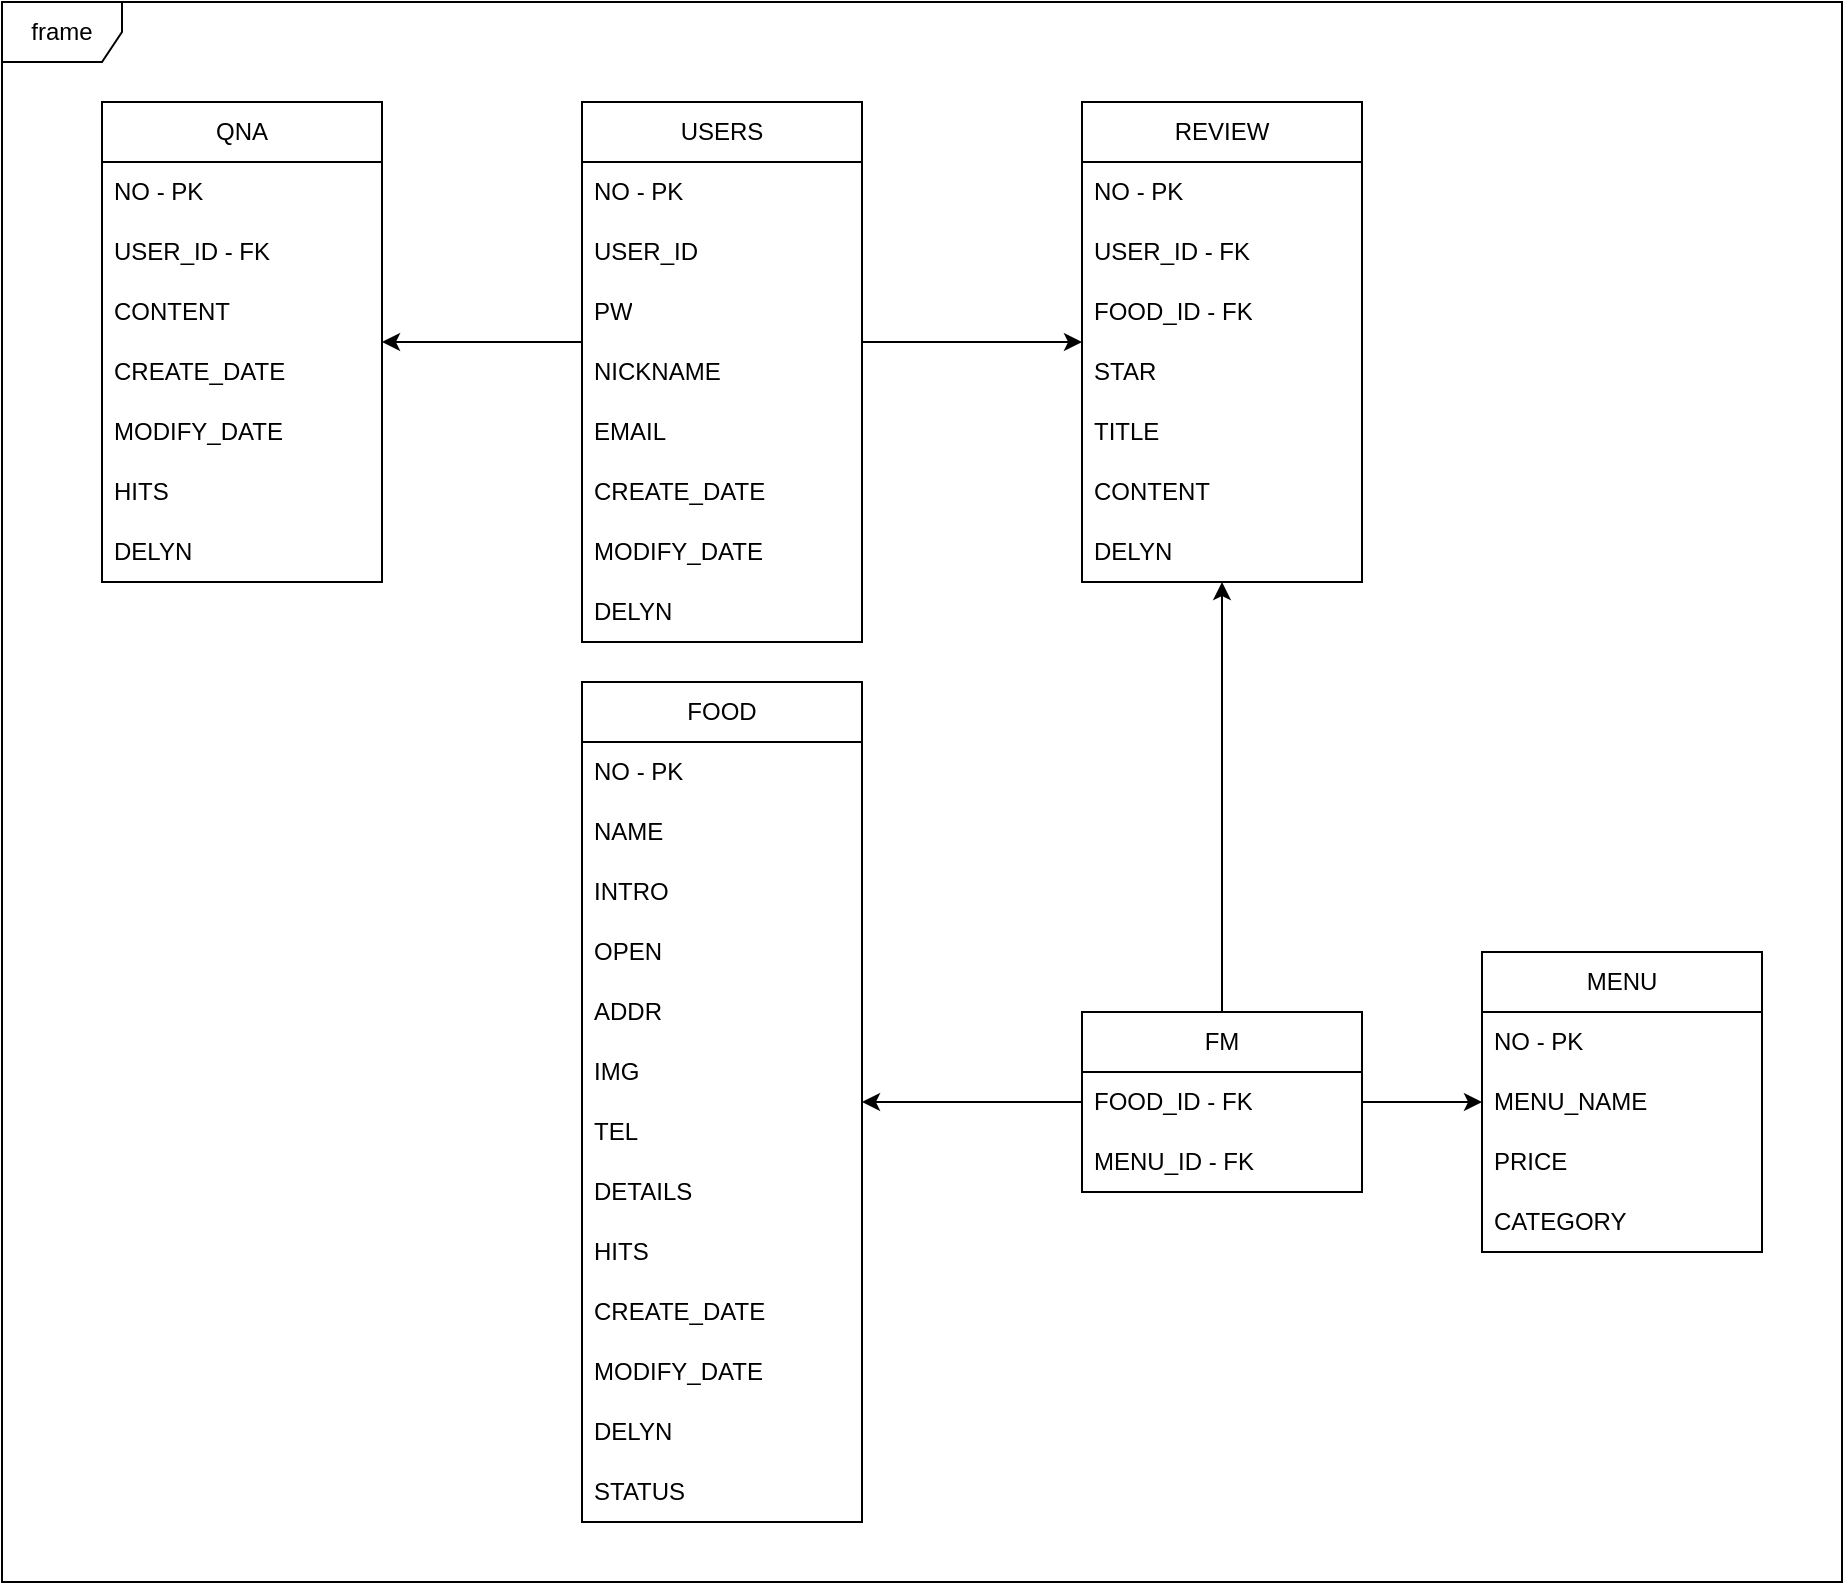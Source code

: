 <mxfile version="22.1.16" type="device">
  <diagram name="Page-1" id="Fc4EH6deI8Ph9MazfwW_">
    <mxGraphModel dx="2245" dy="712" grid="1" gridSize="10" guides="1" tooltips="1" connect="1" arrows="1" fold="1" page="1" pageScale="1" pageWidth="850" pageHeight="1100" math="0" shadow="0">
      <root>
        <mxCell id="0" />
        <mxCell id="1" parent="0" />
        <mxCell id="24X6Qpfc17m3YtfsctZd-2" value="FOOD" style="swimlane;fontStyle=0;childLayout=stackLayout;horizontal=1;startSize=30;horizontalStack=0;resizeParent=1;resizeParentMax=0;resizeLast=0;collapsible=1;marginBottom=0;whiteSpace=wrap;html=1;" parent="1" vertex="1">
          <mxGeometry x="-150" y="450" width="140" height="420" as="geometry" />
        </mxCell>
        <mxCell id="24X6Qpfc17m3YtfsctZd-3" value="NO - PK" style="text;strokeColor=none;fillColor=none;align=left;verticalAlign=middle;spacingLeft=4;spacingRight=4;overflow=hidden;points=[[0,0.5],[1,0.5]];portConstraint=eastwest;rotatable=0;whiteSpace=wrap;html=1;" parent="24X6Qpfc17m3YtfsctZd-2" vertex="1">
          <mxGeometry y="30" width="140" height="30" as="geometry" />
        </mxCell>
        <mxCell id="24X6Qpfc17m3YtfsctZd-4" value="NAME" style="text;strokeColor=none;fillColor=none;align=left;verticalAlign=middle;spacingLeft=4;spacingRight=4;overflow=hidden;points=[[0,0.5],[1,0.5]];portConstraint=eastwest;rotatable=0;whiteSpace=wrap;html=1;" parent="24X6Qpfc17m3YtfsctZd-2" vertex="1">
          <mxGeometry y="60" width="140" height="30" as="geometry" />
        </mxCell>
        <mxCell id="24X6Qpfc17m3YtfsctZd-6" value="INTRO&lt;br&gt;" style="text;strokeColor=none;fillColor=none;align=left;verticalAlign=middle;spacingLeft=4;spacingRight=4;overflow=hidden;points=[[0,0.5],[1,0.5]];portConstraint=eastwest;rotatable=0;whiteSpace=wrap;html=1;" parent="24X6Qpfc17m3YtfsctZd-2" vertex="1">
          <mxGeometry y="90" width="140" height="30" as="geometry" />
        </mxCell>
        <mxCell id="24X6Qpfc17m3YtfsctZd-5" value="OPEN" style="text;strokeColor=none;fillColor=none;align=left;verticalAlign=middle;spacingLeft=4;spacingRight=4;overflow=hidden;points=[[0,0.5],[1,0.5]];portConstraint=eastwest;rotatable=0;whiteSpace=wrap;html=1;" parent="24X6Qpfc17m3YtfsctZd-2" vertex="1">
          <mxGeometry y="120" width="140" height="30" as="geometry" />
        </mxCell>
        <mxCell id="BkfXYvSl1K5qGAsk3qgm-1" value="ADDR" style="text;strokeColor=none;fillColor=none;align=left;verticalAlign=middle;spacingLeft=4;spacingRight=4;overflow=hidden;points=[[0,0.5],[1,0.5]];portConstraint=eastwest;rotatable=0;whiteSpace=wrap;html=1;" parent="24X6Qpfc17m3YtfsctZd-2" vertex="1">
          <mxGeometry y="150" width="140" height="30" as="geometry" />
        </mxCell>
        <mxCell id="24X6Qpfc17m3YtfsctZd-7" value="IMG" style="text;strokeColor=none;fillColor=none;align=left;verticalAlign=middle;spacingLeft=4;spacingRight=4;overflow=hidden;points=[[0,0.5],[1,0.5]];portConstraint=eastwest;rotatable=0;whiteSpace=wrap;html=1;" parent="24X6Qpfc17m3YtfsctZd-2" vertex="1">
          <mxGeometry y="180" width="140" height="30" as="geometry" />
        </mxCell>
        <mxCell id="24X6Qpfc17m3YtfsctZd-8" value="TEL" style="text;strokeColor=none;fillColor=none;align=left;verticalAlign=middle;spacingLeft=4;spacingRight=4;overflow=hidden;points=[[0,0.5],[1,0.5]];portConstraint=eastwest;rotatable=0;whiteSpace=wrap;html=1;" parent="24X6Qpfc17m3YtfsctZd-2" vertex="1">
          <mxGeometry y="210" width="140" height="30" as="geometry" />
        </mxCell>
        <mxCell id="24X6Qpfc17m3YtfsctZd-9" value="DETAILS" style="text;strokeColor=none;fillColor=none;align=left;verticalAlign=middle;spacingLeft=4;spacingRight=4;overflow=hidden;points=[[0,0.5],[1,0.5]];portConstraint=eastwest;rotatable=0;whiteSpace=wrap;html=1;" parent="24X6Qpfc17m3YtfsctZd-2" vertex="1">
          <mxGeometry y="240" width="140" height="30" as="geometry" />
        </mxCell>
        <mxCell id="24X6Qpfc17m3YtfsctZd-10" value="HITS" style="text;strokeColor=none;fillColor=none;align=left;verticalAlign=middle;spacingLeft=4;spacingRight=4;overflow=hidden;points=[[0,0.5],[1,0.5]];portConstraint=eastwest;rotatable=0;whiteSpace=wrap;html=1;" parent="24X6Qpfc17m3YtfsctZd-2" vertex="1">
          <mxGeometry y="270" width="140" height="30" as="geometry" />
        </mxCell>
        <mxCell id="24X6Qpfc17m3YtfsctZd-11" value="CREATE_DATE" style="text;strokeColor=none;fillColor=none;align=left;verticalAlign=middle;spacingLeft=4;spacingRight=4;overflow=hidden;points=[[0,0.5],[1,0.5]];portConstraint=eastwest;rotatable=0;whiteSpace=wrap;html=1;" parent="24X6Qpfc17m3YtfsctZd-2" vertex="1">
          <mxGeometry y="300" width="140" height="30" as="geometry" />
        </mxCell>
        <mxCell id="24X6Qpfc17m3YtfsctZd-22" value="MODIFY_DATE" style="text;strokeColor=none;fillColor=none;align=left;verticalAlign=middle;spacingLeft=4;spacingRight=4;overflow=hidden;points=[[0,0.5],[1,0.5]];portConstraint=eastwest;rotatable=0;whiteSpace=wrap;html=1;" parent="24X6Qpfc17m3YtfsctZd-2" vertex="1">
          <mxGeometry y="330" width="140" height="30" as="geometry" />
        </mxCell>
        <mxCell id="24X6Qpfc17m3YtfsctZd-23" value="DELYN" style="text;strokeColor=none;fillColor=none;align=left;verticalAlign=middle;spacingLeft=4;spacingRight=4;overflow=hidden;points=[[0,0.5],[1,0.5]];portConstraint=eastwest;rotatable=0;whiteSpace=wrap;html=1;" parent="24X6Qpfc17m3YtfsctZd-2" vertex="1">
          <mxGeometry y="360" width="140" height="30" as="geometry" />
        </mxCell>
        <mxCell id="2WoSj3w8CxjMyzN-KUZ_-1" value="STATUS" style="text;strokeColor=none;fillColor=none;align=left;verticalAlign=middle;spacingLeft=4;spacingRight=4;overflow=hidden;points=[[0,0.5],[1,0.5]];portConstraint=eastwest;rotatable=0;whiteSpace=wrap;html=1;" parent="24X6Qpfc17m3YtfsctZd-2" vertex="1">
          <mxGeometry y="390" width="140" height="30" as="geometry" />
        </mxCell>
        <mxCell id="24X6Qpfc17m3YtfsctZd-24" value="REVIEW" style="swimlane;fontStyle=0;childLayout=stackLayout;horizontal=1;startSize=30;horizontalStack=0;resizeParent=1;resizeParentMax=0;resizeLast=0;collapsible=1;marginBottom=0;whiteSpace=wrap;html=1;" parent="1" vertex="1">
          <mxGeometry x="100" y="160" width="140" height="240" as="geometry" />
        </mxCell>
        <mxCell id="24X6Qpfc17m3YtfsctZd-25" value="NO - PK" style="text;strokeColor=none;fillColor=none;align=left;verticalAlign=middle;spacingLeft=4;spacingRight=4;overflow=hidden;points=[[0,0.5],[1,0.5]];portConstraint=eastwest;rotatable=0;whiteSpace=wrap;html=1;" parent="24X6Qpfc17m3YtfsctZd-24" vertex="1">
          <mxGeometry y="30" width="140" height="30" as="geometry" />
        </mxCell>
        <mxCell id="24X6Qpfc17m3YtfsctZd-26" value="USER_ID - FK" style="text;strokeColor=none;fillColor=none;align=left;verticalAlign=middle;spacingLeft=4;spacingRight=4;overflow=hidden;points=[[0,0.5],[1,0.5]];portConstraint=eastwest;rotatable=0;whiteSpace=wrap;html=1;" parent="24X6Qpfc17m3YtfsctZd-24" vertex="1">
          <mxGeometry y="60" width="140" height="30" as="geometry" />
        </mxCell>
        <mxCell id="24X6Qpfc17m3YtfsctZd-27" value="FOOD_ID - FK" style="text;strokeColor=none;fillColor=none;align=left;verticalAlign=middle;spacingLeft=4;spacingRight=4;overflow=hidden;points=[[0,0.5],[1,0.5]];portConstraint=eastwest;rotatable=0;whiteSpace=wrap;html=1;" parent="24X6Qpfc17m3YtfsctZd-24" vertex="1">
          <mxGeometry y="90" width="140" height="30" as="geometry" />
        </mxCell>
        <mxCell id="24X6Qpfc17m3YtfsctZd-28" value="STAR" style="text;strokeColor=none;fillColor=none;align=left;verticalAlign=middle;spacingLeft=4;spacingRight=4;overflow=hidden;points=[[0,0.5],[1,0.5]];portConstraint=eastwest;rotatable=0;whiteSpace=wrap;html=1;" parent="24X6Qpfc17m3YtfsctZd-24" vertex="1">
          <mxGeometry y="120" width="140" height="30" as="geometry" />
        </mxCell>
        <mxCell id="24X6Qpfc17m3YtfsctZd-29" value="TITLE" style="text;strokeColor=none;fillColor=none;align=left;verticalAlign=middle;spacingLeft=4;spacingRight=4;overflow=hidden;points=[[0,0.5],[1,0.5]];portConstraint=eastwest;rotatable=0;whiteSpace=wrap;html=1;" parent="24X6Qpfc17m3YtfsctZd-24" vertex="1">
          <mxGeometry y="150" width="140" height="30" as="geometry" />
        </mxCell>
        <mxCell id="24X6Qpfc17m3YtfsctZd-30" value="CONTENT" style="text;strokeColor=none;fillColor=none;align=left;verticalAlign=middle;spacingLeft=4;spacingRight=4;overflow=hidden;points=[[0,0.5],[1,0.5]];portConstraint=eastwest;rotatable=0;whiteSpace=wrap;html=1;" parent="24X6Qpfc17m3YtfsctZd-24" vertex="1">
          <mxGeometry y="180" width="140" height="30" as="geometry" />
        </mxCell>
        <mxCell id="24X6Qpfc17m3YtfsctZd-31" value="DELYN" style="text;strokeColor=none;fillColor=none;align=left;verticalAlign=middle;spacingLeft=4;spacingRight=4;overflow=hidden;points=[[0,0.5],[1,0.5]];portConstraint=eastwest;rotatable=0;whiteSpace=wrap;html=1;" parent="24X6Qpfc17m3YtfsctZd-24" vertex="1">
          <mxGeometry y="210" width="140" height="30" as="geometry" />
        </mxCell>
        <mxCell id="24X6Qpfc17m3YtfsctZd-36" value="MENU" style="swimlane;fontStyle=0;childLayout=stackLayout;horizontal=1;startSize=30;horizontalStack=0;resizeParent=1;resizeParentMax=0;resizeLast=0;collapsible=1;marginBottom=0;whiteSpace=wrap;html=1;" parent="1" vertex="1">
          <mxGeometry x="300" y="585" width="140" height="150" as="geometry" />
        </mxCell>
        <mxCell id="24X6Qpfc17m3YtfsctZd-37" value="NO - PK" style="text;strokeColor=none;fillColor=none;align=left;verticalAlign=middle;spacingLeft=4;spacingRight=4;overflow=hidden;points=[[0,0.5],[1,0.5]];portConstraint=eastwest;rotatable=0;whiteSpace=wrap;html=1;" parent="24X6Qpfc17m3YtfsctZd-36" vertex="1">
          <mxGeometry y="30" width="140" height="30" as="geometry" />
        </mxCell>
        <mxCell id="wzRVfEE_gkgoSJCQP66S-10" value="MENU_NAME" style="text;strokeColor=none;fillColor=none;align=left;verticalAlign=middle;spacingLeft=4;spacingRight=4;overflow=hidden;points=[[0,0.5],[1,0.5]];portConstraint=eastwest;rotatable=0;whiteSpace=wrap;html=1;" vertex="1" parent="24X6Qpfc17m3YtfsctZd-36">
          <mxGeometry y="60" width="140" height="30" as="geometry" />
        </mxCell>
        <mxCell id="24X6Qpfc17m3YtfsctZd-39" value="PRICE" style="text;strokeColor=none;fillColor=none;align=left;verticalAlign=middle;spacingLeft=4;spacingRight=4;overflow=hidden;points=[[0,0.5],[1,0.5]];portConstraint=eastwest;rotatable=0;whiteSpace=wrap;html=1;" parent="24X6Qpfc17m3YtfsctZd-36" vertex="1">
          <mxGeometry y="90" width="140" height="30" as="geometry" />
        </mxCell>
        <mxCell id="24X6Qpfc17m3YtfsctZd-40" value="CATEGORY" style="text;strokeColor=none;fillColor=none;align=left;verticalAlign=middle;spacingLeft=4;spacingRight=4;overflow=hidden;points=[[0,0.5],[1,0.5]];portConstraint=eastwest;rotatable=0;whiteSpace=wrap;html=1;" parent="24X6Qpfc17m3YtfsctZd-36" vertex="1">
          <mxGeometry y="120" width="140" height="30" as="geometry" />
        </mxCell>
        <mxCell id="24X6Qpfc17m3YtfsctZd-61" style="edgeStyle=orthogonalEdgeStyle;rounded=0;orthogonalLoop=1;jettySize=auto;html=1;" parent="1" source="24X6Qpfc17m3YtfsctZd-48" target="24X6Qpfc17m3YtfsctZd-24" edge="1">
          <mxGeometry relative="1" as="geometry">
            <Array as="points">
              <mxPoint x="40" y="280" />
              <mxPoint x="40" y="280" />
            </Array>
          </mxGeometry>
        </mxCell>
        <mxCell id="Cx8gX_D4IDSzYWQLu84b-2" style="edgeStyle=orthogonalEdgeStyle;rounded=0;orthogonalLoop=1;jettySize=auto;html=1;" parent="1" source="24X6Qpfc17m3YtfsctZd-48" target="24X6Qpfc17m3YtfsctZd-64" edge="1">
          <mxGeometry relative="1" as="geometry">
            <Array as="points">
              <mxPoint x="-170" y="280" />
              <mxPoint x="-170" y="280" />
            </Array>
          </mxGeometry>
        </mxCell>
        <mxCell id="24X6Qpfc17m3YtfsctZd-48" value="USERS" style="swimlane;fontStyle=0;childLayout=stackLayout;horizontal=1;startSize=30;horizontalStack=0;resizeParent=1;resizeParentMax=0;resizeLast=0;collapsible=1;marginBottom=0;whiteSpace=wrap;html=1;" parent="1" vertex="1">
          <mxGeometry x="-150" y="160" width="140" height="270" as="geometry" />
        </mxCell>
        <mxCell id="24X6Qpfc17m3YtfsctZd-49" value="NO - PK" style="text;strokeColor=none;fillColor=none;align=left;verticalAlign=middle;spacingLeft=4;spacingRight=4;overflow=hidden;points=[[0,0.5],[1,0.5]];portConstraint=eastwest;rotatable=0;whiteSpace=wrap;html=1;" parent="24X6Qpfc17m3YtfsctZd-48" vertex="1">
          <mxGeometry y="30" width="140" height="30" as="geometry" />
        </mxCell>
        <mxCell id="24X6Qpfc17m3YtfsctZd-50" value="USER_ID" style="text;strokeColor=none;fillColor=none;align=left;verticalAlign=middle;spacingLeft=4;spacingRight=4;overflow=hidden;points=[[0,0.5],[1,0.5]];portConstraint=eastwest;rotatable=0;whiteSpace=wrap;html=1;" parent="24X6Qpfc17m3YtfsctZd-48" vertex="1">
          <mxGeometry y="60" width="140" height="30" as="geometry" />
        </mxCell>
        <mxCell id="Cx8gX_D4IDSzYWQLu84b-1" value="PW" style="text;strokeColor=none;fillColor=none;align=left;verticalAlign=middle;spacingLeft=4;spacingRight=4;overflow=hidden;points=[[0,0.5],[1,0.5]];portConstraint=eastwest;rotatable=0;whiteSpace=wrap;html=1;" parent="24X6Qpfc17m3YtfsctZd-48" vertex="1">
          <mxGeometry y="90" width="140" height="30" as="geometry" />
        </mxCell>
        <mxCell id="24X6Qpfc17m3YtfsctZd-51" value="NICKNAME" style="text;strokeColor=none;fillColor=none;align=left;verticalAlign=middle;spacingLeft=4;spacingRight=4;overflow=hidden;points=[[0,0.5],[1,0.5]];portConstraint=eastwest;rotatable=0;whiteSpace=wrap;html=1;" parent="24X6Qpfc17m3YtfsctZd-48" vertex="1">
          <mxGeometry y="120" width="140" height="30" as="geometry" />
        </mxCell>
        <mxCell id="24X6Qpfc17m3YtfsctZd-52" value="EMAIL" style="text;strokeColor=none;fillColor=none;align=left;verticalAlign=middle;spacingLeft=4;spacingRight=4;overflow=hidden;points=[[0,0.5],[1,0.5]];portConstraint=eastwest;rotatable=0;whiteSpace=wrap;html=1;" parent="24X6Qpfc17m3YtfsctZd-48" vertex="1">
          <mxGeometry y="150" width="140" height="30" as="geometry" />
        </mxCell>
        <mxCell id="24X6Qpfc17m3YtfsctZd-53" value="CREATE_DATE" style="text;strokeColor=none;fillColor=none;align=left;verticalAlign=middle;spacingLeft=4;spacingRight=4;overflow=hidden;points=[[0,0.5],[1,0.5]];portConstraint=eastwest;rotatable=0;whiteSpace=wrap;html=1;" parent="24X6Qpfc17m3YtfsctZd-48" vertex="1">
          <mxGeometry y="180" width="140" height="30" as="geometry" />
        </mxCell>
        <mxCell id="24X6Qpfc17m3YtfsctZd-54" value="MODIFY_DATE" style="text;strokeColor=none;fillColor=none;align=left;verticalAlign=middle;spacingLeft=4;spacingRight=4;overflow=hidden;points=[[0,0.5],[1,0.5]];portConstraint=eastwest;rotatable=0;whiteSpace=wrap;html=1;" parent="24X6Qpfc17m3YtfsctZd-48" vertex="1">
          <mxGeometry y="210" width="140" height="30" as="geometry" />
        </mxCell>
        <mxCell id="24X6Qpfc17m3YtfsctZd-55" value="DELYN" style="text;strokeColor=none;fillColor=none;align=left;verticalAlign=middle;spacingLeft=4;spacingRight=4;overflow=hidden;points=[[0,0.5],[1,0.5]];portConstraint=eastwest;rotatable=0;whiteSpace=wrap;html=1;" parent="24X6Qpfc17m3YtfsctZd-48" vertex="1">
          <mxGeometry y="240" width="140" height="30" as="geometry" />
        </mxCell>
        <mxCell id="24X6Qpfc17m3YtfsctZd-64" value="QNA" style="swimlane;fontStyle=0;childLayout=stackLayout;horizontal=1;startSize=30;horizontalStack=0;resizeParent=1;resizeParentMax=0;resizeLast=0;collapsible=1;marginBottom=0;whiteSpace=wrap;html=1;" parent="1" vertex="1">
          <mxGeometry x="-390" y="160" width="140" height="240" as="geometry" />
        </mxCell>
        <mxCell id="24X6Qpfc17m3YtfsctZd-65" value="NO - PK" style="text;strokeColor=none;fillColor=none;align=left;verticalAlign=middle;spacingLeft=4;spacingRight=4;overflow=hidden;points=[[0,0.5],[1,0.5]];portConstraint=eastwest;rotatable=0;whiteSpace=wrap;html=1;" parent="24X6Qpfc17m3YtfsctZd-64" vertex="1">
          <mxGeometry y="30" width="140" height="30" as="geometry" />
        </mxCell>
        <mxCell id="24X6Qpfc17m3YtfsctZd-66" value="USER_ID - FK" style="text;strokeColor=none;fillColor=none;align=left;verticalAlign=middle;spacingLeft=4;spacingRight=4;overflow=hidden;points=[[0,0.5],[1,0.5]];portConstraint=eastwest;rotatable=0;whiteSpace=wrap;html=1;" parent="24X6Qpfc17m3YtfsctZd-64" vertex="1">
          <mxGeometry y="60" width="140" height="30" as="geometry" />
        </mxCell>
        <mxCell id="24X6Qpfc17m3YtfsctZd-67" value="CONTENT" style="text;strokeColor=none;fillColor=none;align=left;verticalAlign=middle;spacingLeft=4;spacingRight=4;overflow=hidden;points=[[0,0.5],[1,0.5]];portConstraint=eastwest;rotatable=0;whiteSpace=wrap;html=1;" parent="24X6Qpfc17m3YtfsctZd-64" vertex="1">
          <mxGeometry y="90" width="140" height="30" as="geometry" />
        </mxCell>
        <mxCell id="24X6Qpfc17m3YtfsctZd-69" value="CREATE_DATE" style="text;strokeColor=none;fillColor=none;align=left;verticalAlign=middle;spacingLeft=4;spacingRight=4;overflow=hidden;points=[[0,0.5],[1,0.5]];portConstraint=eastwest;rotatable=0;whiteSpace=wrap;html=1;" parent="24X6Qpfc17m3YtfsctZd-64" vertex="1">
          <mxGeometry y="120" width="140" height="30" as="geometry" />
        </mxCell>
        <mxCell id="24X6Qpfc17m3YtfsctZd-70" value="MODIFY_DATE" style="text;strokeColor=none;fillColor=none;align=left;verticalAlign=middle;spacingLeft=4;spacingRight=4;overflow=hidden;points=[[0,0.5],[1,0.5]];portConstraint=eastwest;rotatable=0;whiteSpace=wrap;html=1;" parent="24X6Qpfc17m3YtfsctZd-64" vertex="1">
          <mxGeometry y="150" width="140" height="30" as="geometry" />
        </mxCell>
        <mxCell id="24X6Qpfc17m3YtfsctZd-72" value="HITS" style="text;strokeColor=none;fillColor=none;align=left;verticalAlign=middle;spacingLeft=4;spacingRight=4;overflow=hidden;points=[[0,0.5],[1,0.5]];portConstraint=eastwest;rotatable=0;whiteSpace=wrap;html=1;" parent="24X6Qpfc17m3YtfsctZd-64" vertex="1">
          <mxGeometry y="180" width="140" height="30" as="geometry" />
        </mxCell>
        <mxCell id="24X6Qpfc17m3YtfsctZd-71" value="DELYN" style="text;strokeColor=none;fillColor=none;align=left;verticalAlign=middle;spacingLeft=4;spacingRight=4;overflow=hidden;points=[[0,0.5],[1,0.5]];portConstraint=eastwest;rotatable=0;whiteSpace=wrap;html=1;" parent="24X6Qpfc17m3YtfsctZd-64" vertex="1">
          <mxGeometry y="210" width="140" height="30" as="geometry" />
        </mxCell>
        <mxCell id="rTTtdSm2WzXJJuaSS-Pw-1" value="frame" style="shape=umlFrame;whiteSpace=wrap;html=1;pointerEvents=0;" parent="1" vertex="1">
          <mxGeometry x="-440" y="110" width="920" height="790" as="geometry" />
        </mxCell>
        <mxCell id="wzRVfEE_gkgoSJCQP66S-7" style="edgeStyle=orthogonalEdgeStyle;rounded=0;orthogonalLoop=1;jettySize=auto;html=1;" edge="1" parent="1" source="wzRVfEE_gkgoSJCQP66S-2" target="24X6Qpfc17m3YtfsctZd-24">
          <mxGeometry relative="1" as="geometry" />
        </mxCell>
        <mxCell id="wzRVfEE_gkgoSJCQP66S-8" style="edgeStyle=orthogonalEdgeStyle;rounded=0;orthogonalLoop=1;jettySize=auto;html=1;" edge="1" parent="1" source="wzRVfEE_gkgoSJCQP66S-2" target="24X6Qpfc17m3YtfsctZd-2">
          <mxGeometry relative="1" as="geometry" />
        </mxCell>
        <mxCell id="wzRVfEE_gkgoSJCQP66S-9" style="edgeStyle=orthogonalEdgeStyle;rounded=0;orthogonalLoop=1;jettySize=auto;html=1;" edge="1" parent="1" source="wzRVfEE_gkgoSJCQP66S-2" target="24X6Qpfc17m3YtfsctZd-36">
          <mxGeometry relative="1" as="geometry" />
        </mxCell>
        <mxCell id="wzRVfEE_gkgoSJCQP66S-2" value="FM" style="swimlane;fontStyle=0;childLayout=stackLayout;horizontal=1;startSize=30;horizontalStack=0;resizeParent=1;resizeParentMax=0;resizeLast=0;collapsible=1;marginBottom=0;whiteSpace=wrap;html=1;" vertex="1" parent="1">
          <mxGeometry x="100" y="615" width="140" height="90" as="geometry" />
        </mxCell>
        <mxCell id="wzRVfEE_gkgoSJCQP66S-4" value="FOOD_ID - FK" style="text;strokeColor=none;fillColor=none;align=left;verticalAlign=middle;spacingLeft=4;spacingRight=4;overflow=hidden;points=[[0,0.5],[1,0.5]];portConstraint=eastwest;rotatable=0;whiteSpace=wrap;html=1;" vertex="1" parent="wzRVfEE_gkgoSJCQP66S-2">
          <mxGeometry y="30" width="140" height="30" as="geometry" />
        </mxCell>
        <mxCell id="wzRVfEE_gkgoSJCQP66S-11" value="MENU_ID - FK" style="text;strokeColor=none;fillColor=none;align=left;verticalAlign=middle;spacingLeft=4;spacingRight=4;overflow=hidden;points=[[0,0.5],[1,0.5]];portConstraint=eastwest;rotatable=0;whiteSpace=wrap;html=1;" vertex="1" parent="wzRVfEE_gkgoSJCQP66S-2">
          <mxGeometry y="60" width="140" height="30" as="geometry" />
        </mxCell>
      </root>
    </mxGraphModel>
  </diagram>
</mxfile>
